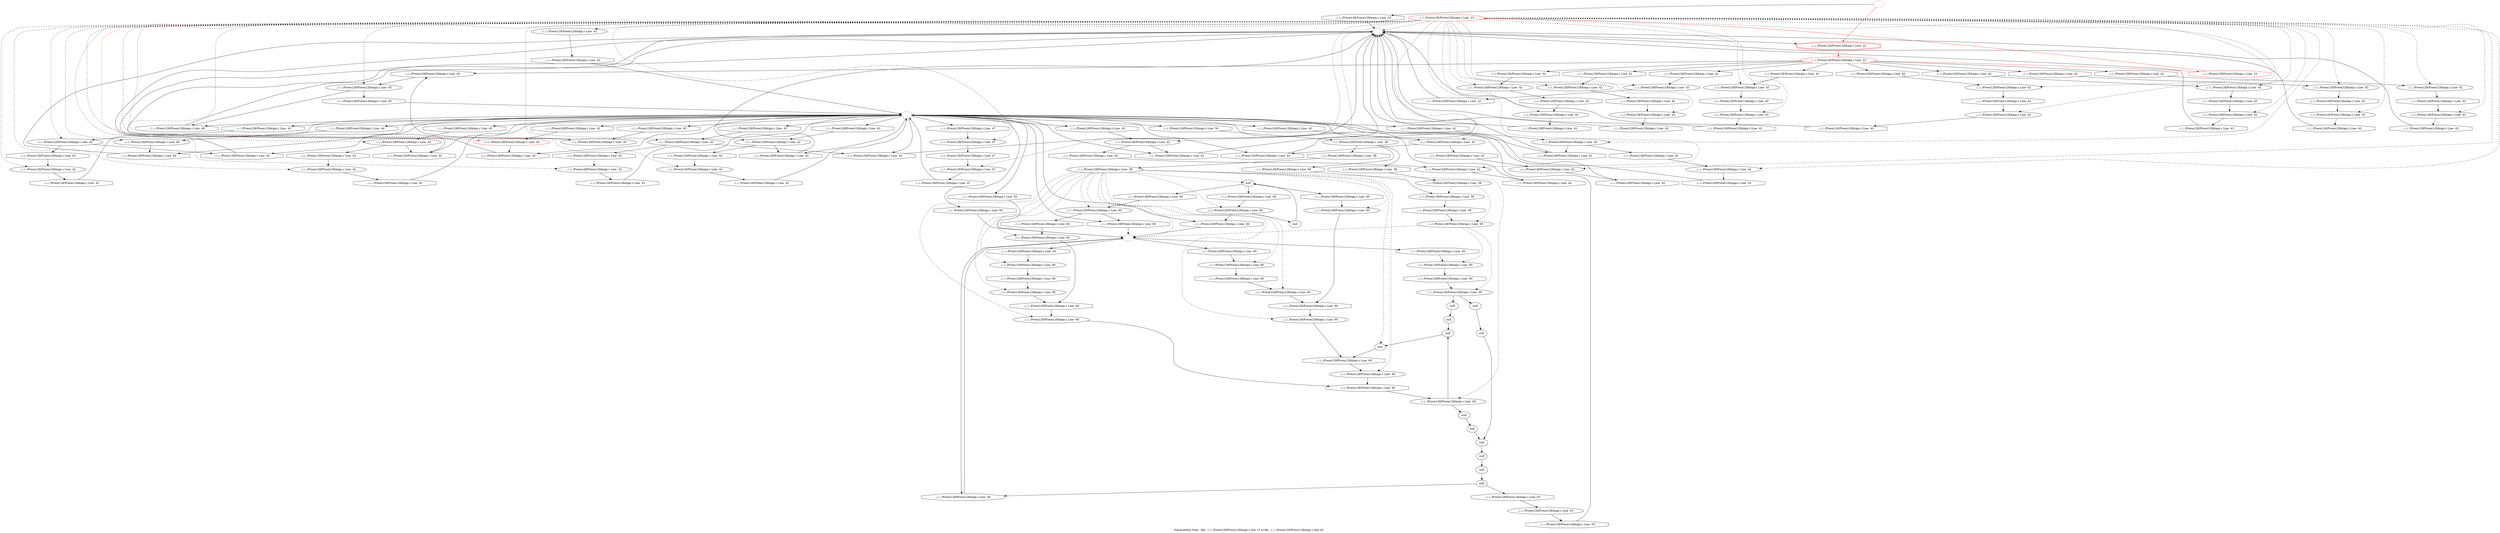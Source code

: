 digraph "Vulnerability from 'file ../../../Preon128/Preon128A/api.c line 15 to file ../../../Preon128/Preon128A/api.c line 42 '  "{
label="Vulnerability from  'file ../../../Preon128/Preon128A/api.c line 15 to file ../../../Preon128/Preon128A/api.c line 42 ' ";
node_1498[shape=ellipse,style=solid,label="../../../Preon128/Preon128A/api.c Line  23", color=red]
node_1493[shape=ellipse,style=dashed,label=""]
"node_1498"->"node_1493" [style=dashed]
node_1577[shape=ellipse,style=solid,label="../../../Preon128/Preon128A/api.c Line  42"]
"node_1498"->"node_1577" [style=dashed]
node_1586[shape=ellipse,style=solid,label="../../../Preon128/Preon128A/api.c Line  44"]
"node_1498"->"node_1586" [style=dashed]
node_1595[shape=ellipse,style=solid,label="../../../Preon128/Preon128A/api.c Line  47"]
"node_1498"->"node_1595" [style=dashed]
node_1597[shape=ellipse,style=solid,label="../../../Preon128/Preon128A/api.c Line  47"]
"node_1498"->"node_1597" [style=dashed]
node_1543[shape=ellipse,style=solid,label="../../../Preon128/Preon128A/api.c Line  42"]
"node_1498"->"node_1543" [style=dashed]
node_1567[shape=ellipse,style=solid,label="../../../Preon128/Preon128A/api.c Line  42"]
"node_1498"->"node_1567" [style=dashed]
node_1545[shape=ellipse,style=solid,label="../../../Preon128/Preon128A/api.c Line  42"]
"node_1498"->"node_1545" [style=dashed]
node_1569[shape=ellipse,style=solid,label="../../../Preon128/Preon128A/api.c Line  42", color=red]
"node_1498"->"node_1569" [color=red, style=dashed]
node_1547[shape=ellipse,style=solid,label="../../../Preon128/Preon128A/api.c Line  42"]
"node_1498"->"node_1547" [style=dashed]
node_1549[shape=ellipse,style=solid,label="../../../Preon128/Preon128A/api.c Line  42"]
"node_1498"->"node_1549" [style=dashed]
node_1575[shape=ellipse,style=solid,label="../../../Preon128/Preon128A/api.c Line  42"]
"node_1498"->"node_1575" [style=dashed]
node_1511[shape=ellipse,style=solid,label="../../../Preon128/Preon128A/api.c Line  42"]
"node_1498"->"node_1511" [style=dashed]
node_1579[shape=ellipse,style=solid,label="../../../Preon128/Preon128A/api.c Line  42"]
"node_1498"->"node_1579" [style=dashed]
node_1589[shape=ellipse,style=solid,label="../../../Preon128/Preon128A/api.c Line  45"]
"node_1498"->"node_1589" [style=dashed]
node_1591[shape=ellipse,style=solid,label="../../../Preon128/Preon128A/api.c Line  45"]
"node_1498"->"node_1591" [style=dashed]
node_1524[shape=ellipse,style=solid,label="../../../Preon128/Preon128A/api.c Line  42"]
"node_1498"->"node_1524" [style=dashed]
node_1531[shape=ellipse,style=solid,label="../../../Preon128/Preon128A/api.c Line  42"]
"node_1498"->"node_1531" [style=dashed]
node_1533[shape=ellipse,style=solid,label="../../../Preon128/Preon128A/api.c Line  42"]
"node_1498"->"node_1533" [style=dashed]
node_1504[shape=ellipse,style=solid,label="../../../Preon128/Preon128A/api.c Line  42"]
"node_1498"->"node_1504" [style=dashed]
node_1556[shape=ellipse,style=solid,label="../../../Preon128/Preon128A/api.c Line  42"]
"node_1498"->"node_1556" [style=dashed]
node_1558[shape=ellipse,style=solid,label="../../../Preon128/Preon128A/api.c Line  42"]
"node_1498"->"node_1558" [style=dashed]
node_1502[shape=ellipse,style=solid,label="../../../Preon128/Preon128A/api.c Line  42"]
"node_1498"->"node_1502" [style=dashed]
node_1522[shape=ellipse,style=solid,label="../../../Preon128/Preon128A/api.c Line  42"]
"node_1498"->"node_1522" [style=dashed]
node_1571[shape=ellipse,style=solid,label="../../../Preon128/Preon128A/api.c Line  42"]
"node_1498"->"node_1571" [style=dashed]
node_1500[shape=ellipse,style=solid,label="../../../Preon128/Preon128A/api.c Line  42"]
"node_1498"->"node_1500" [style=dashed]
node_1513[shape=ellipse,style=solid,label="../../../Preon128/Preon128A/api.c Line  42"]
"node_1498"->"node_1513" [style=dashed]
node_1536[shape=ellipse,style=solid,label="../../../Preon128/Preon128A/api.c Line  42"]
"node_1498"->"node_1536" [style=dashed]
node_1509[shape=ellipse,style=solid,label="../../../Preon128/Preon128A/api.c Line  42"]
"node_1498"->"node_1509" [style=dashed]
node_1515[shape=ellipse,style=solid,label="../../../Preon128/Preon128A/api.c Line  42"]
"node_1498"->"node_1515" [style=dashed]
node_1520[shape=ellipse,style=solid,label="../../../Preon128/Preon128A/api.c Line  42"]
"node_1498"->"node_1520" [style=dashed]
node_1560[shape=ellipse,style=solid,label="../../../Preon128/Preon128A/api.c Line  42"]
"node_1498"->"node_1560" [style=dashed]
node_1526[shape=ellipse,style=solid,label="../../../Preon128/Preon128A/api.c Line  42"]
"node_1498"->"node_1526" [style=dashed]
node_1581[shape=ellipse,style=solid,label="../../../Preon128/Preon128A/api.c Line  42"]
"node_1498"->"node_1581" [style=dashed]
node_1538[shape=ellipse,style=solid,label="../../../Preon128/Preon128A/api.c Line  42"]
"node_1498"->"node_1538" [style=dashed]
node_1554[shape=ellipse,style=solid,label="../../../Preon128/Preon128A/api.c Line  42"]
"node_1498"->"node_1554" [style=dashed]
node_1565[shape=ellipse,style=solid,label="../../../Preon128/Preon128A/api.c Line  42"]
"node_1498"->"node_1565" [style=dashed]
node_1497[shape=doubleoctagon,style=solid,label="../../../Preon128/Preon128A/api.c Line  22", color=red]
node_1496[shape=ellipse,style=solid,label="../../../Preon128/Preon128A/api.c Line  22", color=red]
"node_1497"->"node_1496" [color=red]
node_1499[shape=octagon,style=solid,label="../../../Preon128/Preon128A/api.c Line  23", color=red]
"node_1496"->"node_1499" [color=red]
node_1576[shape=octagon,style=solid,label="../../../Preon128/Preon128A/api.c Line  42"]
"node_1496"->"node_1576"
node_1566[shape=octagon,style=solid,label="../../../Preon128/Preon128A/api.c Line  42"]
"node_1496"->"node_1566"
node_1544[shape=octagon,style=solid,label="../../../Preon128/Preon128A/api.c Line  42"]
"node_1496"->"node_1544"
node_1510[shape=octagon,style=solid,label="../../../Preon128/Preon128A/api.c Line  42"]
"node_1496"->"node_1510"
node_1521[shape=octagon,style=solid,label="../../../Preon128/Preon128A/api.c Line  42"]
"node_1496"->"node_1521"
node_1592[shape=octagon,style=solid,label="../../../Preon128/Preon128A/api.c Line  45"]
"node_1496"->"node_1592"
node_1501[shape=octagon,style=solid,label="../../../Preon128/Preon128A/api.c Line  42"]
"node_1496"->"node_1501"
node_1555[shape=octagon,style=solid,label="../../../Preon128/Preon128A/api.c Line  42"]
"node_1496"->"node_1555"
node_1532[shape=octagon,style=solid,label="../../../Preon128/Preon128A/api.c Line  42"]
"node_1496"->"node_1532"
node_1495[shape=ellipse,style=dashed,label="", color=red]
"node_1495"->"node_1497" [color=red]
node_1494[shape=octagon,style=solid,label="../../../Preon128/Preon128A/api.c Line  19"]
"node_1495"->"node_1494"
"node_1494"->"node_1493"
"node_1493"->"node_1497"
node_1492[shape=ellipse,style=dashed,label=""]
node_1563[shape=octagon,style=solid,label="../../../Preon128/Preon128A/api.c Line  42"]
"node_1492"->"node_1563"
node_1518[shape=octagon,style=solid,label="../../../Preon128/Preon128A/api.c Line  42"]
"node_1492"->"node_1518"
node_1584[shape=octagon,style=solid,label="../../../Preon128/Preon128A/api.c Line  42"]
"node_1492"->"node_1584"
node_1587[shape=octagon,style=solid,label="../../../Preon128/Preon128A/api.c Line  44"]
"node_1492"->"node_1587"
node_1588[shape=octagon,style=solid,label="../../../Preon128/Preon128A/api.c Line  44"]
"node_1492"->"node_1588"
node_1655[shape=octagon,style=solid,label="../../../Preon128/Preon128A/api.c Line  62"]
"node_1492"->"node_1655"
node_1541[shape=octagon,style=solid,label="../../../Preon128/Preon128A/api.c Line  42"]
"node_1492"->"node_1541"
node_1596[shape=octagon,style=solid,label="../../../Preon128/Preon128A/api.c Line  47"]
"node_1492"->"node_1596"
node_1548[shape=octagon,style=solid,label="../../../Preon128/Preon128A/api.c Line  42"]
"node_1492"->"node_1548"
node_1573[shape=octagon,style=solid,label="../../../Preon128/Preon128A/api.c Line  42"]
"node_1492"->"node_1573"
node_1590[shape=octagon,style=solid,label="../../../Preon128/Preon128A/api.c Line  45"]
"node_1492"->"node_1590"
node_1514[shape=octagon,style=solid,label="../../../Preon128/Preon128A/api.c Line  42"]
"node_1492"->"node_1514"
node_1525[shape=octagon,style=solid,label="../../../Preon128/Preon128A/api.c Line  42"]
"node_1492"->"node_1525"
node_1503[shape=octagon,style=solid,label="../../../Preon128/Preon128A/api.c Line  42"]
"node_1492"->"node_1503"
node_1559[shape=octagon,style=solid,label="../../../Preon128/Preon128A/api.c Line  42"]
"node_1492"->"node_1559"
node_1608[shape=octagon,style=solid,label="../../../Preon128/Preon128A/api.c Line  60"]
"node_1492"->"node_1608"
node_1537[shape=octagon,style=solid,label="../../../Preon128/Preon128A/api.c Line  42"]
"node_1492"->"node_1537"
node_1646[shape=octagon,style=solid,label="../../../Preon128/Preon128A/api.c Line  60"]
"node_1492"->"node_1646"
node_1594[shape=octagon,style=solid,label="../../../Preon128/Preon128A/api.c Line  46"]
"node_1492"->"node_1594"
node_1570[shape=octagon,style=solid,label="../../../Preon128/Preon128A/api.c Line  42"]
"node_1492"->"node_1570"
node_1507[shape=octagon,style=solid,label="../../../Preon128/Preon128A/api.c Line  42"]
"node_1492"->"node_1507"
node_1552[shape=octagon,style=solid,label="../../../Preon128/Preon128A/api.c Line  42"]
"node_1492"->"node_1552"
node_1580[shape=octagon,style=solid,label="../../../Preon128/Preon128A/api.c Line  42"]
"node_1492"->"node_1580"
node_1629[shape=octagon,style=solid,label="../../../Preon128/Preon128A/api.c Line  60"]
"node_1492"->"node_1629"
node_1529[shape=octagon,style=solid,label="../../../Preon128/Preon128A/api.c Line  42"]
"node_1492"->"node_1529"
node_1600[shape=octagon,style=solid,label="../../../Preon128/Preon128A/api.c Line  56"]
"node_1492"->"node_1600"
node_1562[shape=octagon,style=solid,label="../../../Preon128/Preon128A/api.c Line  42"]
"node_1562"->"node_1492"
"node_1563"->"node_1493"
"node_1499"->"node_1498" [color=red]
"node_1518"->"node_1493"
"node_1576"->"node_1575"
node_1585[shape=octagon,style=solid,label="../../../Preon128/Preon128A/api.c Line  42"]
"node_1577"->"node_1585"
node_1583[shape=octagon,style=solid,label="../../../Preon128/Preon128A/api.c Line  42"]
"node_1583"->"node_1492"
"node_1584"->"node_1493"
"node_1585"->"node_1493"
node_1636[shape=ellipse,style=solid,label="../../../Preon128/Preon128A/api.c Line  60"]
"node_1636"->"node_1646"
node_1635[shape=octagon,style=solid,label="../../../Preon128/Preon128A/api.c Line  60"]
"node_1636"->"node_1635"
node_1637[shape=octagon,style=solid,label="../../../Preon128/Preon128A/api.c Line  60"]
"node_1637"->"node_1636"
node_1638[shape=ellipse,style=solid,label="../../../Preon128/Preon128A/api.c Line  60"]
node_1622[shape=octagon,style=solid,label="../../../Preon128/Preon128A/api.c Line  60"]
"node_1638"->"node_1622"
node_1639[shape=octagon,style=solid,label="../../../Preon128/Preon128A/api.c Line  60"]
"node_1639"->"node_1638"
node_1535[shape=octagon,style=solid,label="../../../Preon128/Preon128A/api.c Line  47"]
"node_1535"->"node_1492"
"node_1586"->"node_1588"
"node_1587"->"node_1586"
"node_1588"->"node_1493"
node_1607[shape=ellipse,style=dashed,label=""]
"node_1655"->"node_1607"
node_1656[shape=ellipse,style=solid,label="../../../Preon128/Preon128A/api.c Line  63"]
node_1658[shape=octagon,style=solid,label="../../../Preon128/Preon128A/api.c Line  63"]
"node_1656"->"node_1658"
node_1657[shape=octagon,style=solid,label="../../../Preon128/Preon128A/api.c Line  63"]
"node_1657"->"node_1656"
"node_1658"->"node_1492"
node_1659[shape=octagon,style=solid,label="../../../Preon128/Preon128A/api.c Line  64"]
"node_1659"->"node_1607"
node_1540[shape=octagon,style=solid,label="../../../Preon128/Preon128A/api.c Line  42"]
"node_1540"->"node_1492"
"node_1541"->"node_1493"
node_1506[shape=octagon,style=solid,label="../../../Preon128/Preon128A/api.c Line  42"]
"node_1506"->"node_1492"
node_1598[shape=octagon,style=solid,label="../../../Preon128/Preon128A/api.c Line  47"]
"node_1595"->"node_1598"
"node_1596"->"node_1595"
"node_1597"->"node_1535"
node_1542[shape=octagon,style=solid,label="../../../Preon128/Preon128A/api.c Line  42"]
"node_1542"->"node_1493"
node_1546[shape=octagon,style=solid,label="../../../Preon128/Preon128A/api.c Line  42"]
"node_1543"->"node_1546"
node_1516[shape=octagon,style=solid,label="../../../Preon128/Preon128A/api.c Line  42"]
"node_1516"->"node_1515"
"node_1566"->"node_1565"
node_1574[shape=octagon,style=solid,label="../../../Preon128/Preon128A/api.c Line  42"]
"node_1567"->"node_1574"
node_1604[shape=octagon,style=solid,label="../../../Preon128/Preon128A/api.c Line  58"]
node_1603[shape=ellipse,style=solid,label="../../../Preon128/Preon128A/api.c Line  58"]
"node_1604"->"node_1603"
node_1605[shape=ellipse,style=solid,label="../../../Preon128/Preon128A/api.c Line  58"]
"node_1605"->"node_1607" [style=dashed]
node_1609[shape=ellipse,style=solid,label="../../../Preon128/Preon128A/api.c Line  60"]
"node_1605"->"node_1609" [style=dashed]
node_1611[shape=ellipse,style=solid,label="../../../Preon128/Preon128A/api.c Line  60"]
"node_1605"->"node_1611" [style=dashed]
node_1606[shape=octagon,style=solid,label="../../../Preon128/Preon128A/api.c Line  58"]
"node_1606"->"node_1605"
"node_1607"->"node_1659"
node_1610[shape=octagon,style=solid,label="../../../Preon128/Preon128A/api.c Line  60"]
"node_1607"->"node_1610"
node_1645[shape=octagon,style=solid,label="../../../Preon128/Preon128A/api.c Line  60"]
"node_1607"->"node_1645"
node_1628[shape=octagon,style=solid,label="../../../Preon128/Preon128A/api.c Line  60"]
"node_1607"->"node_1628"
"node_1544"->"node_1543"
node_1553[shape=octagon,style=solid,label="../../../Preon128/Preon128A/api.c Line  42"]
"node_1545"->"node_1553"
node_1568[shape=octagon,style=solid,label="../../../Preon128/Preon128A/api.c Line  42"]
"node_1568"->"node_1567"
"node_1569"->"node_1573"
node_1519[shape=octagon,style=solid,label="../../../Preon128/Preon128A/api.c Line  42"]
"node_1519"->"node_1493"
"node_1546"->"node_1545"
node_1550[shape=octagon,style=solid,label="../../../Preon128/Preon128A/api.c Line  42"]
"node_1547"->"node_1550"
"node_1547"->"node_1552"
"node_1548"->"node_1547"
node_1551[shape=octagon,style=solid,label="../../../Preon128/Preon128A/api.c Line  42"]
"node_1549"->"node_1551"
"node_1574"->"node_1493"
node_1578[shape=octagon,style=solid,label="../../../Preon128/Preon128A/api.c Line  42"]
"node_1575"->"node_1578"
"node_1510"->"node_1509"
"node_1511"->"node_1519"
node_1539[shape=octagon,style=solid,label="../../../Preon128/Preon128A/api.c Line  42"]
"node_1539"->"node_1538"
node_1572[shape=octagon,style=solid,label="../../../Preon128/Preon128A/api.c Line  42"]
"node_1572"->"node_1492"
"node_1573"->"node_1493"
"node_1521"->"node_1520"
"node_1578"->"node_1577"
"node_1579"->"node_1584"
node_1582[shape=octagon,style=solid,label="../../../Preon128/Preon128A/api.c Line  42"]
"node_1579"->"node_1582"
"node_1589"->"node_1592"
"node_1590"->"node_1589"
node_1593[shape=octagon,style=solid,label="../../../Preon128/Preon128A/api.c Line  45"]
"node_1591"->"node_1593"
"node_1591"->"node_1594"
node_1527[shape=octagon,style=solid,label="../../../Preon128/Preon128A/api.c Line  42"]
"node_1524"->"node_1527"
"node_1524"->"node_1529"
node_1534[shape=octagon,style=solid,label="../../../Preon128/Preon128A/api.c Line  42"]
"node_1531"->"node_1534"
"node_1514"->"node_1513"
node_1601[shape=ellipse,style=solid,label="../../../Preon128/Preon128A/api.c Line  58"]
"node_1601"->"node_1605" [style=dashed]
"node_1601"->"node_1603" [style=dashed]
node_1602[shape=octagon,style=solid,label="../../../Preon128/Preon128A/api.c Line  58"]
"node_1602"->"node_1601"
"node_1603"->"node_1606"
"node_1525"->"node_1524"
node_1505[shape=octagon,style=solid,label="../../../Preon128/Preon128A/api.c Line  42"]
"node_1505"->"node_1504"
"node_1533"->"node_1542"
"node_1550"->"node_1549"
"node_1551"->"node_1492"
"node_1504"->"node_1506"
"node_1503"->"node_1502"
node_1564[shape=octagon,style=solid,label="../../../Preon128/Preon128A/api.c Line  42"]
"node_1556"->"node_1564"
node_1557[shape=octagon,style=solid,label="../../../Preon128/Preon128A/api.c Line  42"]
"node_1557"->"node_1556"
"node_1558"->"node_1563"
node_1561[shape=octagon,style=solid,label="../../../Preon128/Preon128A/api.c Line  42"]
"node_1558"->"node_1561"
"node_1559"->"node_1558"
"node_1608"->"node_1607"
node_1612[shape=octagon,style=solid,label="../../../Preon128/Preon128A/api.c Line  60"]
"node_1609"->"node_1612"
"node_1610"->"node_1609"
node_1614[shape=octagon,style=solid,label="null"]
"node_1611"->"node_1614"
node_1616[shape=octagon,style=solid,label="null"]
"node_1611"->"node_1616"
"node_1537"->"node_1536"
node_1620[shape=octagon,style=solid,label="null"]
node_1619[shape=ellipse,style=solid,label="null"]
"node_1620"->"node_1619"
node_1621[shape=ellipse,style=solid,label="../../../Preon128/Preon128A/api.c Line  60"]
"node_1621"->"node_1620"
node_1650[shape=octagon,style=solid,label="null"]
"node_1621"->"node_1650"
"node_1622"->"node_1621"
node_1623[shape=ellipse,style=solid,label="../../../Preon128/Preon128A/api.c Line  60"]
"node_1623"->"node_1622"
node_1640[shape=ellipse,style=solid,label="../../../Preon128/Preon128A/api.c Line  60"]
"node_1640"->"node_1639"
node_1641[shape=octagon,style=solid,label="../../../Preon128/Preon128A/api.c Line  60"]
"node_1641"->"node_1640"
node_1642[shape=ellipse,style=solid,label="../../../Preon128/Preon128A/api.c Line  60"]
"node_1642"->"node_1641"
node_1643[shape=octagon,style=solid,label="../../../Preon128/Preon128A/api.c Line  60"]
"node_1643"->"node_1642"
"node_1612"->"node_1611"
node_1613[shape=ellipse,style=solid,label="null"]
node_1652[shape=octagon,style=solid,label="null"]
"node_1613"->"node_1652"
"node_1614"->"node_1613"
node_1615[shape=ellipse,style=solid,label="null"]
"node_1615"->"node_1650"
node_1644[shape=ellipse,style=solid,label="../../../Preon128/Preon128A/api.c Line  60"]
"node_1644"->"node_1643"
"node_1645"->"node_1644"
"node_1646"->"node_1607"
node_1647[shape=ellipse,style=solid,label="../../../Preon128/Preon128A/api.c Line  60"]
"node_1647"->"node_1641"
node_1648[shape=octagon,style=solid,label="../../../Preon128/Preon128A/api.c Line  60"]
"node_1648"->"node_1647"
"node_1502"->"node_1505"
"node_1502"->"node_1507"
"node_1592"->"node_1591"
"node_1593"->"node_1492"
"node_1594"->"node_1493"
"node_1501"->"node_1500"
node_1530[shape=octagon,style=solid,label="../../../Preon128/Preon128A/api.c Line  42"]
"node_1522"->"node_1530"
"node_1570"->"node_1569"
"node_1571"->"node_1572"
node_1508[shape=octagon,style=solid,label="../../../Preon128/Preon128A/api.c Line  42"]
"node_1500"->"node_1508"
"node_1507"->"node_1493"
"node_1616"->"node_1615"
node_1617[shape=ellipse,style=solid,label="../../../Preon128/Preon128A/api.c Line  58"]
"node_1617"->"node_1636" [style=dashed]
"node_1617"->"node_1638" [style=dashed]
"node_1617"->"node_1607" [style=dashed]
"node_1617"->"node_1621" [style=dashed]
"node_1617"->"node_1623" [style=dashed]
"node_1617"->"node_1640" [style=dashed]
"node_1617"->"node_1642" [style=dashed]
"node_1617"->"node_1644" [style=dashed]
"node_1617"->"node_1647" [style=dashed]
node_1632[shape=ellipse,style=solid,label="null"]
"node_1617"->"node_1632" [style=dashed]
node_1634[shape=ellipse,style=solid,label="../../../Preon128/Preon128A/api.c Line  60"]
"node_1617"->"node_1634" [style=dashed]
node_1630[shape=ellipse,style=solid,label="../../../Preon128/Preon128A/api.c Line  60"]
"node_1617"->"node_1630" [style=dashed]
node_1649[shape=ellipse,style=solid,label="null"]
"node_1617"->"node_1649" [style=dashed]
node_1625[shape=ellipse,style=solid,label="../../../Preon128/Preon128A/api.c Line  60"]
"node_1617"->"node_1625" [style=dashed]
node_1627[shape=ellipse,style=solid,label="../../../Preon128/Preon128A/api.c Line  60"]
"node_1617"->"node_1627" [style=dashed]
node_1618[shape=octagon,style=solid,label="../../../Preon128/Preon128A/api.c Line  58"]
"node_1618"->"node_1617"
"node_1619"->"node_1652"
"node_1513"->"node_1518"
"node_1513"->"node_1516"
"node_1536"->"node_1541"
"node_1536"->"node_1539"
node_1512[shape=octagon,style=solid,label="../../../Preon128/Preon128A/api.c Line  42"]
"node_1509"->"node_1512"
node_1517[shape=octagon,style=solid,label="../../../Preon128/Preon128A/api.c Line  42"]
"node_1515"->"node_1517"
"node_1530"->"node_1493"
node_1523[shape=octagon,style=solid,label="../../../Preon128/Preon128A/api.c Line  42"]
"node_1523"->"node_1522"
"node_1520"->"node_1523"
"node_1560"->"node_1562"
"node_1561"->"node_1560"
node_1528[shape=octagon,style=solid,label="../../../Preon128/Preon128A/api.c Line  42"]
"node_1526"->"node_1528"
"node_1534"->"node_1533"
"node_1527"->"node_1526"
"node_1508"->"node_1493"
"node_1552"->"node_1493"
"node_1553"->"node_1493"
"node_1580"->"node_1579"
"node_1581"->"node_1583"
"node_1582"->"node_1581"
"node_1632"->"node_1637"
"node_1632"->"node_1648"
node_1631[shape=octagon,style=solid,label="../../../Preon128/Preon128A/api.c Line  60"]
"node_1632"->"node_1631"
node_1633[shape=octagon,style=solid,label="null"]
"node_1633"->"node_1632"
node_1624[shape=octagon,style=solid,label="../../../Preon128/Preon128A/api.c Line  60"]
"node_1634"->"node_1624"
"node_1635"->"node_1634"
"node_1628"->"node_1627"
"node_1629"->"node_1607"
"node_1630"->"node_1633"
"node_1630"->"node_1629"
"node_1631"->"node_1630"
"node_1538"->"node_1540"
"node_1554"->"node_1557"
"node_1555"->"node_1554"
"node_1564"->"node_1493"
"node_1565"->"node_1568"
"node_1532"->"node_1531"
"node_1528"->"node_1492"
"node_1529"->"node_1493"
"node_1512"->"node_1511"
"node_1649"->"node_1639"
"node_1650"->"node_1649"
node_1651[shape=ellipse,style=solid,label="null"]
node_1654[shape=octagon,style=solid,label="null"]
"node_1651"->"node_1654"
"node_1652"->"node_1651"
node_1653[shape=ellipse,style=solid,label="null"]
"node_1653"->"node_1657"
"node_1653"->"node_1659"
"node_1654"->"node_1653"
"node_1517"->"node_1492"
"node_1624"->"node_1623"
"node_1625"->"node_1624"
node_1626[shape=octagon,style=solid,label="../../../Preon128/Preon128A/api.c Line  60"]
"node_1626"->"node_1625"
"node_1627"->"node_1626"
"node_1598"->"node_1597"
node_1599[shape=ellipse,style=solid,label="../../../Preon128/Preon128A/api.c Line  56"]
"node_1599"->"node_1604"
"node_1599"->"node_1602"
"node_1599"->"node_1618"
"node_1600"->"node_1599"
}

